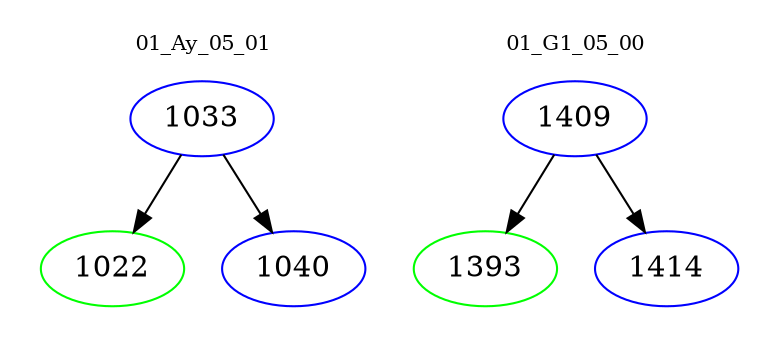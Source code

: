 digraph{
subgraph cluster_0 {
color = white
label = "01_Ay_05_01";
fontsize=10;
T0_1033 [label="1033", color="blue"]
T0_1033 -> T0_1022 [color="black"]
T0_1022 [label="1022", color="green"]
T0_1033 -> T0_1040 [color="black"]
T0_1040 [label="1040", color="blue"]
}
subgraph cluster_1 {
color = white
label = "01_G1_05_00";
fontsize=10;
T1_1409 [label="1409", color="blue"]
T1_1409 -> T1_1393 [color="black"]
T1_1393 [label="1393", color="green"]
T1_1409 -> T1_1414 [color="black"]
T1_1414 [label="1414", color="blue"]
}
}
